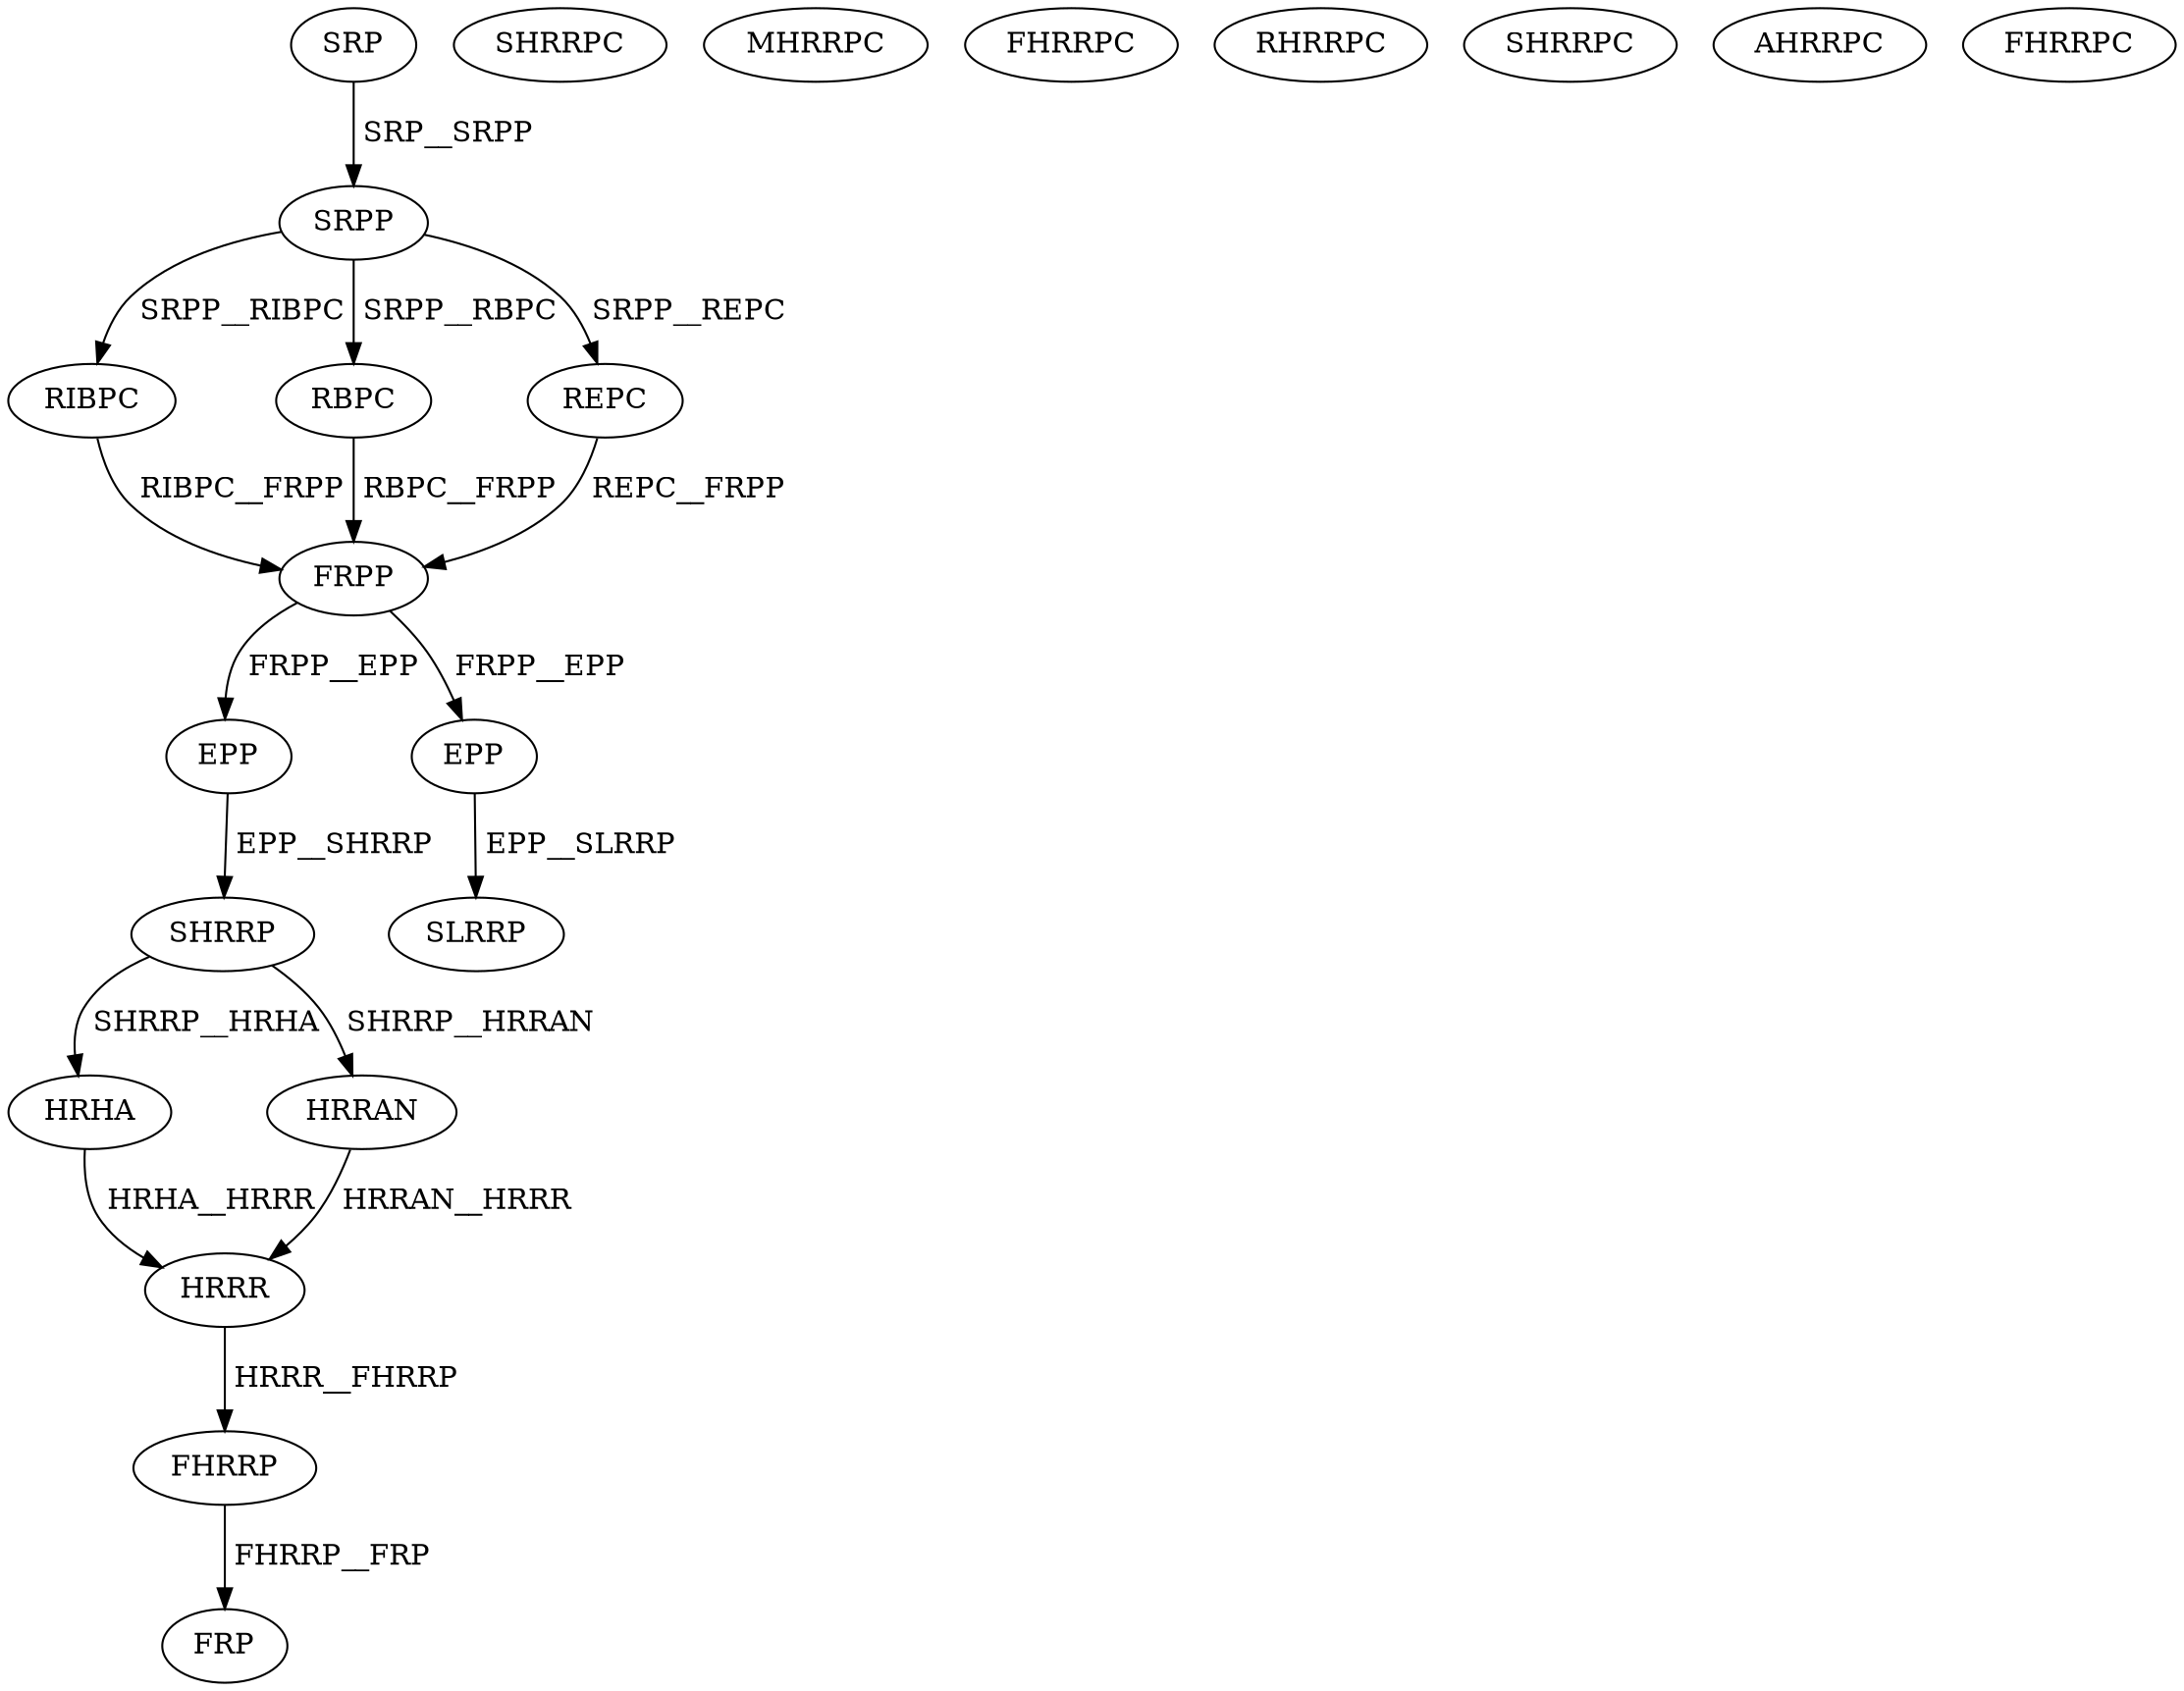 digraph G { 
1 [label="SRP",color=black,fontcolor=black];
2 [label="SRPP",color=black,fontcolor=black];
3 [label="RIBPC",color=black,fontcolor=black];
4 [label="RBPC",color=black,fontcolor=black];
5 [label="REPC",color=black,fontcolor=black];
6 [label="FRPP",color=black,fontcolor=black];
7 [label="EPP",color=black,fontcolor=black];
8 [label="SHRRP",color=black,fontcolor=black];
9 [label="HRHA",color=black,fontcolor=black];
10 [label="HRRAN",color=black,fontcolor=black];
11 [label="SHRRPC",color=black,fontcolor=black];
12 [label="MHRRPC",color=black,fontcolor=black];
13 [label="FHRRPC",color=black,fontcolor=black];
14 [label="RHRRPC",color=black,fontcolor=black];
15 [label="SHRRPC",color=black,fontcolor=black];
16 [label="AHRRPC",color=black,fontcolor=black];
17 [label="FHRRPC",color=black,fontcolor=black];
18 [label="HRRR",color=black,fontcolor=black];
19 [label="FHRRP",color=black,fontcolor=black];
20 [label="FRP",color=black,fontcolor=black];
21 [label="EPP",color=black,fontcolor=black];
22 [label="SLRRP",color=black,fontcolor=black];
1->2[label=" SRP__SRPP",color=black,fontcolor=black];
2->3[label=" SRPP__RIBPC",color=black,fontcolor=black];
2->4[label=" SRPP__RBPC",color=black,fontcolor=black];
2->5[label=" SRPP__REPC",color=black,fontcolor=black];
3->6[label=" RIBPC__FRPP",color=black,fontcolor=black];
4->6[label=" RBPC__FRPP",color=black,fontcolor=black];
5->6[label=" REPC__FRPP",color=black,fontcolor=black];
6->7[label=" FRPP__EPP",color=black,fontcolor=black];
6->21[label=" FRPP__EPP",color=black,fontcolor=black];
7->8[label=" EPP__SHRRP",color=black,fontcolor=black];
8->9[label=" SHRRP__HRHA",color=black,fontcolor=black];
8->10[label=" SHRRP__HRRAN",color=black,fontcolor=black];
9->18[label=" HRHA__HRRR",color=black,fontcolor=black];
10->18[label=" HRRAN__HRRR",color=black,fontcolor=black];
18->19[label=" HRRR__FHRRP",color=black,fontcolor=black];
19->20[label=" FHRRP__FRP",color=black,fontcolor=black];
21->22[label=" EPP__SLRRP",color=black,fontcolor=black];
}
